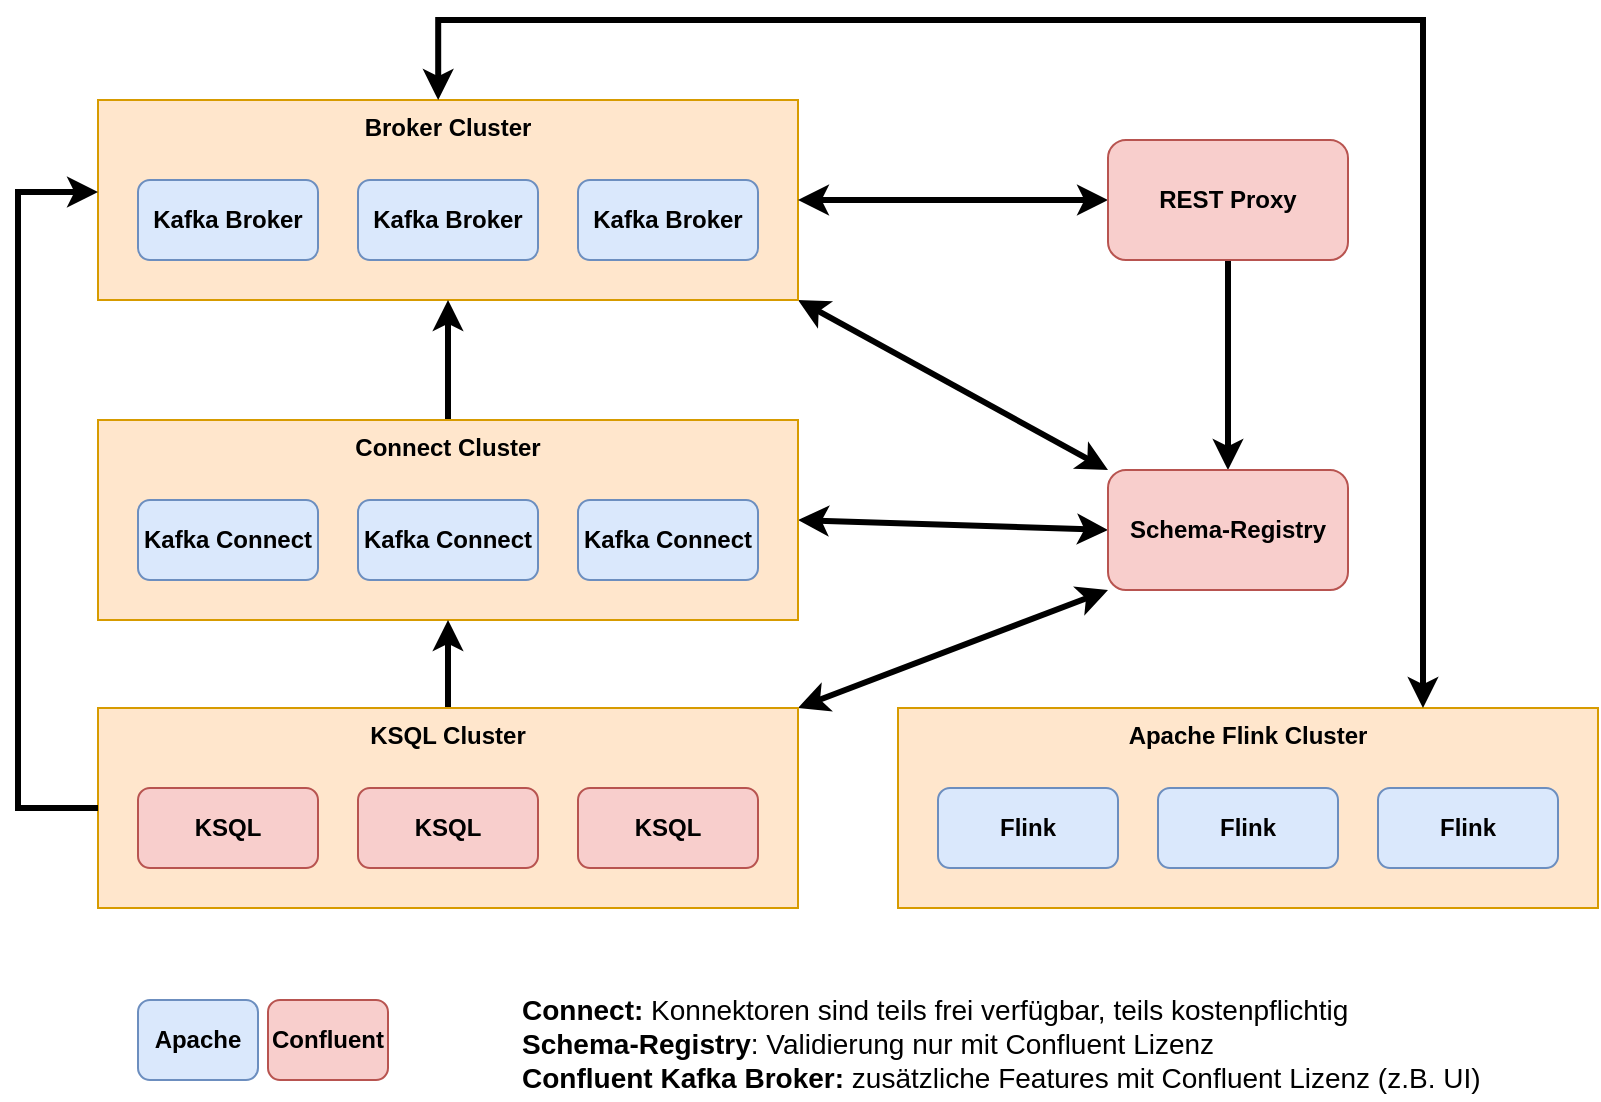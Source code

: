 <mxfile version="28.0.6" pages="4">
  <diagram name="Cluster" id="qV0rSQhnJ_8heJulqi_t">
    <mxGraphModel dx="2052" dy="1187" grid="1" gridSize="10" guides="1" tooltips="1" connect="1" arrows="1" fold="1" page="1" pageScale="1" pageWidth="1169" pageHeight="827" math="0" shadow="0">
      <root>
        <mxCell id="0" />
        <mxCell id="1" parent="0" />
        <mxCell id="0uoL8kIuwC0EhBP347Nr-29" style="rounded=0;orthogonalLoop=1;jettySize=auto;html=1;entryX=0;entryY=0;entryDx=0;entryDy=0;strokeWidth=3;exitX=1;exitY=1;exitDx=0;exitDy=0;startArrow=classic;startFill=1;" parent="1" source="0uoL8kIuwC0EhBP347Nr-1" target="0uoL8kIuwC0EhBP347Nr-20" edge="1">
          <mxGeometry relative="1" as="geometry" />
        </mxCell>
        <mxCell id="0uoL8kIuwC0EhBP347Nr-1" value="Broker Cluster" style="rounded=0;whiteSpace=wrap;html=1;align=center;verticalAlign=top;fontStyle=1;fillColor=#ffe6cc;strokeColor=#d79b00;" parent="1" vertex="1">
          <mxGeometry x="80" y="60" width="350" height="100" as="geometry" />
        </mxCell>
        <mxCell id="0uoL8kIuwC0EhBP347Nr-2" value="Kafka Broker" style="rounded=1;whiteSpace=wrap;html=1;fillColor=#dae8fc;strokeColor=#6c8ebf;fontStyle=1" parent="1" vertex="1">
          <mxGeometry x="100" y="100" width="90" height="40" as="geometry" />
        </mxCell>
        <mxCell id="0uoL8kIuwC0EhBP347Nr-3" value="Kafka Broker" style="rounded=1;whiteSpace=wrap;html=1;fillColor=#dae8fc;strokeColor=#6c8ebf;fontStyle=1" parent="1" vertex="1">
          <mxGeometry x="210" y="100" width="90" height="40" as="geometry" />
        </mxCell>
        <mxCell id="0uoL8kIuwC0EhBP347Nr-4" value="Kafka Broker" style="rounded=1;whiteSpace=wrap;html=1;fillColor=#dae8fc;strokeColor=#6c8ebf;fontStyle=1" parent="1" vertex="1">
          <mxGeometry x="320" y="100" width="90" height="40" as="geometry" />
        </mxCell>
        <mxCell id="0uoL8kIuwC0EhBP347Nr-28" style="edgeStyle=orthogonalEdgeStyle;rounded=0;orthogonalLoop=1;jettySize=auto;html=1;entryX=0.5;entryY=1;entryDx=0;entryDy=0;strokeWidth=3;" parent="1" source="0uoL8kIuwC0EhBP347Nr-5" target="0uoL8kIuwC0EhBP347Nr-1" edge="1">
          <mxGeometry relative="1" as="geometry" />
        </mxCell>
        <mxCell id="0uoL8kIuwC0EhBP347Nr-30" style="rounded=0;orthogonalLoop=1;jettySize=auto;html=1;entryX=0;entryY=0.5;entryDx=0;entryDy=0;strokeWidth=3;exitX=1;exitY=0.5;exitDx=0;exitDy=0;startArrow=classic;startFill=1;" parent="1" source="0uoL8kIuwC0EhBP347Nr-5" target="0uoL8kIuwC0EhBP347Nr-20" edge="1">
          <mxGeometry relative="1" as="geometry" />
        </mxCell>
        <mxCell id="0uoL8kIuwC0EhBP347Nr-5" value="Connect Cluster" style="rounded=0;whiteSpace=wrap;html=1;align=center;verticalAlign=top;fontStyle=1;fillColor=#ffe6cc;strokeColor=#d79b00;" parent="1" vertex="1">
          <mxGeometry x="80" y="220" width="350" height="100" as="geometry" />
        </mxCell>
        <mxCell id="0uoL8kIuwC0EhBP347Nr-6" value="Kafka Connect" style="rounded=1;whiteSpace=wrap;html=1;fillColor=#dae8fc;strokeColor=#6c8ebf;fontStyle=1" parent="1" vertex="1">
          <mxGeometry x="100" y="260" width="90" height="40" as="geometry" />
        </mxCell>
        <mxCell id="0uoL8kIuwC0EhBP347Nr-7" value="Kafka Connect" style="rounded=1;whiteSpace=wrap;html=1;fillColor=#dae8fc;strokeColor=#6c8ebf;fontStyle=1" parent="1" vertex="1">
          <mxGeometry x="210" y="260" width="90" height="40" as="geometry" />
        </mxCell>
        <mxCell id="0uoL8kIuwC0EhBP347Nr-8" value="Kafka Connect" style="rounded=1;whiteSpace=wrap;html=1;fillColor=#dae8fc;strokeColor=#6c8ebf;fontStyle=1" parent="1" vertex="1">
          <mxGeometry x="320" y="260" width="90" height="40" as="geometry" />
        </mxCell>
        <mxCell id="0uoL8kIuwC0EhBP347Nr-31" style="rounded=0;orthogonalLoop=1;jettySize=auto;html=1;entryX=0;entryY=1;entryDx=0;entryDy=0;strokeWidth=3;exitX=1;exitY=0;exitDx=0;exitDy=0;startArrow=classic;startFill=1;" parent="1" source="0uoL8kIuwC0EhBP347Nr-11" target="0uoL8kIuwC0EhBP347Nr-20" edge="1">
          <mxGeometry relative="1" as="geometry" />
        </mxCell>
        <mxCell id="0uoL8kIuwC0EhBP347Nr-32" style="edgeStyle=orthogonalEdgeStyle;rounded=0;orthogonalLoop=1;jettySize=auto;html=1;entryX=0.5;entryY=1;entryDx=0;entryDy=0;strokeWidth=3;" parent="1" source="0uoL8kIuwC0EhBP347Nr-11" target="0uoL8kIuwC0EhBP347Nr-5" edge="1">
          <mxGeometry relative="1" as="geometry" />
        </mxCell>
        <mxCell id="0uoL8kIuwC0EhBP347Nr-11" value="KSQL Cluster" style="rounded=0;whiteSpace=wrap;html=1;align=center;verticalAlign=top;fontStyle=1;fillColor=#ffe6cc;strokeColor=#d79b00;" parent="1" vertex="1">
          <mxGeometry x="80" y="364" width="350" height="100" as="geometry" />
        </mxCell>
        <mxCell id="0uoL8kIuwC0EhBP347Nr-12" value="KSQL" style="rounded=1;whiteSpace=wrap;html=1;fillColor=#f8cecc;strokeColor=#b85450;fontStyle=1" parent="1" vertex="1">
          <mxGeometry x="100" y="404" width="90" height="40" as="geometry" />
        </mxCell>
        <mxCell id="0uoL8kIuwC0EhBP347Nr-13" value="KSQL" style="rounded=1;whiteSpace=wrap;html=1;fillColor=#f8cecc;strokeColor=#b85450;fontStyle=1" parent="1" vertex="1">
          <mxGeometry x="210" y="404" width="90" height="40" as="geometry" />
        </mxCell>
        <mxCell id="0uoL8kIuwC0EhBP347Nr-14" value="KSQL" style="rounded=1;whiteSpace=wrap;html=1;fillColor=#f8cecc;strokeColor=#b85450;fontStyle=1" parent="1" vertex="1">
          <mxGeometry x="320" y="404" width="90" height="40" as="geometry" />
        </mxCell>
        <mxCell id="0uoL8kIuwC0EhBP347Nr-33" style="edgeStyle=orthogonalEdgeStyle;rounded=0;orthogonalLoop=1;jettySize=auto;html=1;entryX=0.5;entryY=0;entryDx=0;entryDy=0;strokeWidth=3;" parent="1" source="0uoL8kIuwC0EhBP347Nr-15" target="0uoL8kIuwC0EhBP347Nr-20" edge="1">
          <mxGeometry relative="1" as="geometry" />
        </mxCell>
        <mxCell id="0uoL8kIuwC0EhBP347Nr-34" style="rounded=0;orthogonalLoop=1;jettySize=auto;html=1;strokeWidth=3;startArrow=classic;startFill=1;" parent="1" source="0uoL8kIuwC0EhBP347Nr-15" target="0uoL8kIuwC0EhBP347Nr-1" edge="1">
          <mxGeometry relative="1" as="geometry" />
        </mxCell>
        <mxCell id="0uoL8kIuwC0EhBP347Nr-15" value="REST Proxy" style="rounded=1;whiteSpace=wrap;html=1;fillColor=#f8cecc;strokeColor=#b85450;fontStyle=1" parent="1" vertex="1">
          <mxGeometry x="585" y="80" width="120" height="60" as="geometry" />
        </mxCell>
        <mxCell id="0uoL8kIuwC0EhBP347Nr-16" value="Apache Flink Cluster" style="rounded=0;whiteSpace=wrap;html=1;align=center;verticalAlign=top;fontStyle=1;fillColor=#ffe6cc;strokeColor=#d79b00;" parent="1" vertex="1">
          <mxGeometry x="480" y="364" width="350" height="100" as="geometry" />
        </mxCell>
        <mxCell id="0uoL8kIuwC0EhBP347Nr-17" value="Flink" style="rounded=1;whiteSpace=wrap;html=1;fillColor=#dae8fc;strokeColor=#6c8ebf;fontStyle=1" parent="1" vertex="1">
          <mxGeometry x="500" y="404" width="90" height="40" as="geometry" />
        </mxCell>
        <mxCell id="0uoL8kIuwC0EhBP347Nr-18" value="Flink" style="rounded=1;whiteSpace=wrap;html=1;fillColor=#dae8fc;strokeColor=#6c8ebf;fontStyle=1" parent="1" vertex="1">
          <mxGeometry x="610" y="404" width="90" height="40" as="geometry" />
        </mxCell>
        <mxCell id="0uoL8kIuwC0EhBP347Nr-19" value="Flink" style="rounded=1;whiteSpace=wrap;html=1;fillColor=#dae8fc;strokeColor=#6c8ebf;fontStyle=1" parent="1" vertex="1">
          <mxGeometry x="720" y="404" width="90" height="40" as="geometry" />
        </mxCell>
        <mxCell id="0uoL8kIuwC0EhBP347Nr-20" value="Schema-Registry" style="rounded=1;whiteSpace=wrap;html=1;fillColor=#f8cecc;strokeColor=#b85450;fontStyle=1" parent="1" vertex="1">
          <mxGeometry x="585" y="245" width="120" height="60" as="geometry" />
        </mxCell>
        <mxCell id="0uoL8kIuwC0EhBP347Nr-27" style="edgeStyle=orthogonalEdgeStyle;rounded=0;orthogonalLoop=1;jettySize=auto;html=1;entryX=0;entryY=0.46;entryDx=0;entryDy=0;entryPerimeter=0;exitX=0;exitY=0.5;exitDx=0;exitDy=0;strokeWidth=3;" parent="1" source="0uoL8kIuwC0EhBP347Nr-11" target="0uoL8kIuwC0EhBP347Nr-1" edge="1">
          <mxGeometry relative="1" as="geometry">
            <Array as="points">
              <mxPoint x="40" y="414" />
              <mxPoint x="40" y="106" />
            </Array>
          </mxGeometry>
        </mxCell>
        <mxCell id="0uoL8kIuwC0EhBP347Nr-35" style="edgeStyle=orthogonalEdgeStyle;rounded=0;orthogonalLoop=1;jettySize=auto;html=1;entryX=0.486;entryY=0;entryDx=0;entryDy=0;entryPerimeter=0;exitX=0.75;exitY=0;exitDx=0;exitDy=0;strokeWidth=3;startArrow=classic;startFill=1;" parent="1" source="0uoL8kIuwC0EhBP347Nr-16" target="0uoL8kIuwC0EhBP347Nr-1" edge="1">
          <mxGeometry relative="1" as="geometry">
            <Array as="points">
              <mxPoint x="743" y="20" />
              <mxPoint x="250" y="20" />
            </Array>
          </mxGeometry>
        </mxCell>
        <mxCell id="0uoL8kIuwC0EhBP347Nr-36" value="&lt;div&gt;Apache&lt;/div&gt;" style="rounded=1;whiteSpace=wrap;html=1;fillColor=#dae8fc;strokeColor=#6c8ebf;fontStyle=1" parent="1" vertex="1">
          <mxGeometry x="100" y="510" width="60" height="40" as="geometry" />
        </mxCell>
        <mxCell id="0uoL8kIuwC0EhBP347Nr-38" value="&lt;div&gt;Confluent&lt;/div&gt;" style="rounded=1;whiteSpace=wrap;html=1;fillColor=#f8cecc;strokeColor=#b85450;fontStyle=1" parent="1" vertex="1">
          <mxGeometry x="165" y="510" width="60" height="40" as="geometry" />
        </mxCell>
        <mxCell id="0uoL8kIuwC0EhBP347Nr-39" value="&lt;b&gt;Connect:&lt;/b&gt; Konnektoren sind teils frei verfügbar, teils kostenpflichtig&lt;div&gt;&lt;b&gt;Schema-Registry&lt;/b&gt;: Validierung nur mit Confluent Lizenz&lt;/div&gt;&lt;div&gt;&lt;b&gt;Confluent Kafka Broker:&lt;/b&gt;&amp;nbsp;zusätzliche Features mit Confluent Lizenz (z.B. UI)&lt;/div&gt;" style="text;html=1;align=left;verticalAlign=top;whiteSpace=wrap;rounded=0;fontSize=14;" parent="1" vertex="1">
          <mxGeometry x="290" y="500" width="530" height="60" as="geometry" />
        </mxCell>
      </root>
    </mxGraphModel>
  </diagram>
  <diagram id="vMHg94m_NlG8LrtrTpJ0" name="Connect - Simple">
    <mxGraphModel dx="2052" dy="1187" grid="1" gridSize="10" guides="1" tooltips="1" connect="1" arrows="1" fold="1" page="1" pageScale="1" pageWidth="1169" pageHeight="827" math="0" shadow="0">
      <root>
        <mxCell id="0" />
        <mxCell id="1" parent="0" />
        <mxCell id="spz8vGLC83ENv6rhkbEH-1" value="Postgres" style="shape=cylinder3;whiteSpace=wrap;html=1;boundedLbl=1;backgroundOutline=1;size=15;fillColor=#dae8fc;strokeColor=#6c8ebf;fontStyle=1;fontSize=14;" vertex="1" parent="1">
          <mxGeometry x="200" y="249" width="100" height="70" as="geometry" />
        </mxCell>
        <mxCell id="spz8vGLC83ENv6rhkbEH-2" value="Connect" style="rounded=0;whiteSpace=wrap;html=1;verticalAlign=top;fontStyle=1;fontSize=14;fillColor=#ffe6cc;strokeColor=#d79b00;" vertex="1" parent="1">
          <mxGeometry x="370" y="210" width="140" height="260" as="geometry" />
        </mxCell>
        <mxCell id="spz8vGLC83ENv6rhkbEH-3" value="JDBC Connector&lt;div&gt;&amp;lt;Source&amp;gt;&lt;/div&gt;" style="rounded=1;whiteSpace=wrap;html=1;fontStyle=1;fontSize=14;fillColor=#dae8fc;strokeColor=#6c8ebf;" vertex="1" parent="1">
          <mxGeometry x="380" y="254" width="120" height="60" as="geometry" />
        </mxCell>
        <mxCell id="spz8vGLC83ENv6rhkbEH-4" value="Broker" style="rounded=0;whiteSpace=wrap;html=1;verticalAlign=top;fontStyle=1;fontSize=14;fillColor=#ffe6cc;strokeColor=#d79b00;" vertex="1" parent="1">
          <mxGeometry x="575" y="210" width="140" height="130" as="geometry" />
        </mxCell>
        <mxCell id="spz8vGLC83ENv6rhkbEH-5" style="edgeStyle=orthogonalEdgeStyle;rounded=0;orthogonalLoop=1;jettySize=auto;html=1;entryX=1;entryY=0.5;entryDx=0;entryDy=0;exitX=0.5;exitY=0;exitDx=0;exitDy=0;exitPerimeter=0;strokeWidth=3;" edge="1" parent="1" source="spz8vGLC83ENv6rhkbEH-6" target="spz8vGLC83ENv6rhkbEH-10">
          <mxGeometry relative="1" as="geometry">
            <Array as="points">
              <mxPoint x="760" y="284" />
              <mxPoint x="760" y="410" />
            </Array>
          </mxGeometry>
        </mxCell>
        <mxCell id="spz8vGLC83ENv6rhkbEH-6" value="" style="shape=cylinder3;whiteSpace=wrap;html=1;boundedLbl=1;backgroundOutline=1;size=15;rotation=90;fillColor=#dae8fc;strokeColor=#6c8ebf;" vertex="1" parent="1">
          <mxGeometry x="630" y="229" width="30" height="110" as="geometry" />
        </mxCell>
        <mxCell id="spz8vGLC83ENv6rhkbEH-7" value="Topic" style="text;html=1;align=center;verticalAlign=middle;whiteSpace=wrap;rounded=0;fontStyle=1;fillColor=none;strokeColor=none;strokeWidth=0;fontSize=14;" vertex="1" parent="1">
          <mxGeometry x="605" y="269" width="60" height="30" as="geometry" />
        </mxCell>
        <mxCell id="spz8vGLC83ENv6rhkbEH-8" style="edgeStyle=orthogonalEdgeStyle;rounded=0;orthogonalLoop=1;jettySize=auto;html=1;entryX=1;entryY=0.5;entryDx=0;entryDy=0;entryPerimeter=0;strokeWidth=3;startArrow=classic;startFill=1;endArrow=none;endFill=0;" edge="1" parent="1" source="spz8vGLC83ENv6rhkbEH-3" target="spz8vGLC83ENv6rhkbEH-1">
          <mxGeometry relative="1" as="geometry" />
        </mxCell>
        <mxCell id="spz8vGLC83ENv6rhkbEH-9" style="edgeStyle=orthogonalEdgeStyle;rounded=0;orthogonalLoop=1;jettySize=auto;html=1;strokeWidth=3;" edge="1" parent="1" source="spz8vGLC83ENv6rhkbEH-3" target="spz8vGLC83ENv6rhkbEH-6">
          <mxGeometry relative="1" as="geometry" />
        </mxCell>
        <mxCell id="spz8vGLC83ENv6rhkbEH-10" value="SFTP Connector&lt;div&gt;&amp;lt;Sink&amp;gt;&lt;/div&gt;" style="rounded=1;whiteSpace=wrap;html=1;fontStyle=1;fontSize=14;fillColor=#dae8fc;strokeColor=#6c8ebf;" vertex="1" parent="1">
          <mxGeometry x="380" y="380" width="120" height="60" as="geometry" />
        </mxCell>
        <mxCell id="spz8vGLC83ENv6rhkbEH-11" value="TABLE:&amp;nbsp;&lt;div&gt;PRODUKT&lt;/div&gt;" style="text;html=1;align=center;verticalAlign=middle;whiteSpace=wrap;rounded=0;" vertex="1" parent="1">
          <mxGeometry x="210" y="210" width="90" height="30" as="geometry" />
        </mxCell>
        <mxCell id="spz8vGLC83ENv6rhkbEH-13" style="edgeStyle=orthogonalEdgeStyle;rounded=0;orthogonalLoop=1;jettySize=auto;html=1;strokeWidth=3;" edge="1" parent="1" source="spz8vGLC83ENv6rhkbEH-10" target="spz8vGLC83ENv6rhkbEH-14">
          <mxGeometry relative="1" as="geometry" />
        </mxCell>
        <mxCell id="spz8vGLC83ENv6rhkbEH-14" value="SFTP Server" style="image;html=1;image=img/lib/clip_art/general/Empty_Folder_128x128.png;fontSize=14;fontStyle=1" vertex="1" parent="1">
          <mxGeometry x="200" y="370" width="80" height="80" as="geometry" />
        </mxCell>
      </root>
    </mxGraphModel>
  </diagram>
  <diagram id="BPZIwcCfEt6FMWSMQkdh" name="REST Proxy">
    <mxGraphModel dx="2052" dy="1187" grid="1" gridSize="10" guides="1" tooltips="1" connect="1" arrows="1" fold="1" page="1" pageScale="1" pageWidth="1169" pageHeight="827" math="0" shadow="0">
      <root>
        <mxCell id="0" />
        <mxCell id="1" parent="0" />
        <mxCell id="IOBn1wqfnOfQ4wAcNw7J-5" value="KSQL" style="rounded=0;whiteSpace=wrap;html=1;verticalAlign=top;fontStyle=1;fontSize=14;fillColor=#ffe6cc;strokeColor=#d79b00;" vertex="1" parent="1">
          <mxGeometry x="660" y="200" width="150" height="300" as="geometry" />
        </mxCell>
        <mxCell id="q8gB6DCJgjJZ4KvOPNig-1" value="REST Proxy" style="rounded=1;whiteSpace=wrap;html=1;fillColor=#f8cecc;strokeColor=#b85450;fontStyle=1" vertex="1" parent="1">
          <mxGeometry x="200" y="244" width="120" height="60" as="geometry" />
        </mxCell>
        <mxCell id="ssU6L_v4j1TfH94Ucoy6-1" value="Broker" style="rounded=0;whiteSpace=wrap;html=1;verticalAlign=top;fontStyle=1;fontSize=14;fillColor=#ffe6cc;strokeColor=#d79b00;" vertex="1" parent="1">
          <mxGeometry x="385" y="200" width="225" height="300" as="geometry" />
        </mxCell>
        <mxCell id="IOBn1wqfnOfQ4wAcNw7J-3" style="edgeStyle=orthogonalEdgeStyle;rounded=0;orthogonalLoop=1;jettySize=auto;html=1;entryX=0;entryY=0.5;entryDx=0;entryDy=0;strokeWidth=3;" edge="1" parent="1" source="ssU6L_v4j1TfH94Ucoy6-2" target="IOBn1wqfnOfQ4wAcNw7J-1">
          <mxGeometry relative="1" as="geometry" />
        </mxCell>
        <mxCell id="ssU6L_v4j1TfH94Ucoy6-2" value="" style="shape=cylinder3;whiteSpace=wrap;html=1;boundedLbl=1;backgroundOutline=1;size=15;rotation=90;fillColor=#dae8fc;strokeColor=#6c8ebf;" vertex="1" parent="1">
          <mxGeometry x="484.5" y="174.5" width="30" height="199" as="geometry" />
        </mxCell>
        <mxCell id="ssU6L_v4j1TfH94Ucoy6-3" value="mypostgres.inbound.produkt" style="text;html=1;align=center;verticalAlign=middle;whiteSpace=wrap;rounded=0;fontStyle=1;fillColor=none;strokeColor=none;strokeWidth=0;fontSize=14;" vertex="1" parent="1">
          <mxGeometry x="429.5" y="290" width="140" height="30" as="geometry" />
        </mxCell>
        <mxCell id="ssU6L_v4j1TfH94Ucoy6-4" style="edgeStyle=orthogonalEdgeStyle;rounded=0;orthogonalLoop=1;jettySize=auto;html=1;entryX=0.5;entryY=1;entryDx=0;entryDy=0;entryPerimeter=0;strokeWidth=3;" edge="1" parent="1" source="q8gB6DCJgjJZ4KvOPNig-1" target="ssU6L_v4j1TfH94Ucoy6-2">
          <mxGeometry relative="1" as="geometry" />
        </mxCell>
        <mxCell id="ssU6L_v4j1TfH94Ucoy6-6" style="edgeStyle=orthogonalEdgeStyle;rounded=0;orthogonalLoop=1;jettySize=auto;html=1;strokeWidth=3;" edge="1" parent="1" source="ssU6L_v4j1TfH94Ucoy6-5" target="q8gB6DCJgjJZ4KvOPNig-1">
          <mxGeometry relative="1" as="geometry" />
        </mxCell>
        <mxCell id="ssU6L_v4j1TfH94Ucoy6-5" value="" style="points=[[0.35,0,0],[0.98,0.51,0],[1,0.71,0],[0.67,1,0],[0,0.795,0],[0,0.65,0]];verticalLabelPosition=bottom;sketch=0;html=1;verticalAlign=top;aspect=fixed;align=center;pointerEvents=1;shape=mxgraph.cisco19.user;fillColor=#005073;strokeColor=none;" vertex="1" parent="1">
          <mxGeometry x="70" y="249" width="50" height="50" as="geometry" />
        </mxCell>
        <mxCell id="IOBn1wqfnOfQ4wAcNw7J-6" style="edgeStyle=orthogonalEdgeStyle;rounded=0;orthogonalLoop=1;jettySize=auto;html=1;entryX=0.5;entryY=0;entryDx=0;entryDy=0;strokeWidth=3;" edge="1" parent="1" source="IOBn1wqfnOfQ4wAcNw7J-1" target="IOBn1wqfnOfQ4wAcNw7J-4">
          <mxGeometry relative="1" as="geometry" />
        </mxCell>
        <mxCell id="IOBn1wqfnOfQ4wAcNw7J-1" value="Stream" style="rounded=1;whiteSpace=wrap;html=1;fillColor=#dae8fc;strokeColor=#6c8ebf;" vertex="1" parent="1">
          <mxGeometry x="670" y="259" width="120" height="30" as="geometry" />
        </mxCell>
        <mxCell id="IOBn1wqfnOfQ4wAcNw7J-4" value="TABLE" style="rounded=1;whiteSpace=wrap;html=1;fillColor=#dae8fc;strokeColor=#6c8ebf;" vertex="1" parent="1">
          <mxGeometry x="670" y="350" width="120" height="30" as="geometry" />
        </mxCell>
        <mxCell id="IOBn1wqfnOfQ4wAcNw7J-7" value="" style="shape=cylinder3;whiteSpace=wrap;html=1;boundedLbl=1;backgroundOutline=1;size=15;rotation=90;fillColor=#dae8fc;strokeColor=#6c8ebf;" vertex="1" parent="1">
          <mxGeometry x="482.5" y="340" width="30" height="199" as="geometry" />
        </mxCell>
        <mxCell id="IOBn1wqfnOfQ4wAcNw7J-8" value="vorrat_by_marke" style="text;html=1;align=center;verticalAlign=middle;whiteSpace=wrap;rounded=0;fontStyle=1;fillColor=none;strokeColor=none;strokeWidth=0;fontSize=14;" vertex="1" parent="1">
          <mxGeometry x="427.5" y="455.5" width="140" height="30" as="geometry" />
        </mxCell>
        <mxCell id="IOBn1wqfnOfQ4wAcNw7J-9" style="edgeStyle=orthogonalEdgeStyle;rounded=0;orthogonalLoop=1;jettySize=auto;html=1;entryX=0.5;entryY=0;entryDx=0;entryDy=0;entryPerimeter=0;exitX=0.5;exitY=1;exitDx=0;exitDy=0;strokeWidth=3;" edge="1" parent="1" source="IOBn1wqfnOfQ4wAcNw7J-4" target="IOBn1wqfnOfQ4wAcNw7J-7">
          <mxGeometry relative="1" as="geometry" />
        </mxCell>
        <mxCell id="d0X1GBUGjhex9vyv9sTn-1" value="Postgres" style="shape=cylinder3;whiteSpace=wrap;html=1;boundedLbl=1;backgroundOutline=1;size=15;fillColor=#dae8fc;strokeColor=#6c8ebf;fontStyle=1;fontSize=14;" vertex="1" parent="1">
          <mxGeometry x="30" y="404.5" width="100" height="70" as="geometry" />
        </mxCell>
        <mxCell id="d0X1GBUGjhex9vyv9sTn-2" value="TABLE:&amp;nbsp;&lt;div&gt;vorrat_by_marke&lt;/div&gt;" style="text;html=1;align=center;verticalAlign=middle;whiteSpace=wrap;rounded=0;" vertex="1" parent="1">
          <mxGeometry x="40" y="485.5" width="90" height="30" as="geometry" />
        </mxCell>
        <mxCell id="GDNGkAT7drAY4PSJdALR-1" value="Connect" style="rounded=0;whiteSpace=wrap;html=1;verticalAlign=top;fontStyle=1;fontSize=14;fillColor=#ffe6cc;strokeColor=#d79b00;" vertex="1" parent="1">
          <mxGeometry x="180" y="369.5" width="140" height="140" as="geometry" />
        </mxCell>
        <mxCell id="GDNGkAT7drAY4PSJdALR-4" style="edgeStyle=orthogonalEdgeStyle;rounded=0;orthogonalLoop=1;jettySize=auto;html=1;strokeWidth=3;" edge="1" parent="1" source="GDNGkAT7drAY4PSJdALR-2" target="d0X1GBUGjhex9vyv9sTn-1">
          <mxGeometry relative="1" as="geometry" />
        </mxCell>
        <mxCell id="GDNGkAT7drAY4PSJdALR-2" value="JDBC Connector&lt;div&gt;&amp;lt;SINK&amp;gt;&lt;/div&gt;" style="rounded=1;whiteSpace=wrap;html=1;fontStyle=1;fontSize=14;fillColor=#dae8fc;strokeColor=#6c8ebf;" vertex="1" parent="1">
          <mxGeometry x="190" y="409.5" width="120" height="60" as="geometry" />
        </mxCell>
        <mxCell id="GDNGkAT7drAY4PSJdALR-3" style="edgeStyle=orthogonalEdgeStyle;rounded=0;orthogonalLoop=1;jettySize=auto;html=1;entryX=1;entryY=0.5;entryDx=0;entryDy=0;strokeWidth=3;" edge="1" parent="1" source="IOBn1wqfnOfQ4wAcNw7J-7" target="GDNGkAT7drAY4PSJdALR-2">
          <mxGeometry relative="1" as="geometry" />
        </mxCell>
      </root>
    </mxGraphModel>
  </diagram>
  <diagram id="6h42Oq5WPaBcTOPkYN33" name="Connect - CDC">
    <mxGraphModel dx="2052" dy="1187" grid="1" gridSize="10" guides="1" tooltips="1" connect="1" arrows="1" fold="1" page="1" pageScale="1" pageWidth="1169" pageHeight="827" math="0" shadow="0">
      <root>
        <mxCell id="0" />
        <mxCell id="1" parent="0" />
        <mxCell id="GqdXdF4GGt1xoK5-EGDO-1" value="Postgres" style="shape=cylinder3;whiteSpace=wrap;html=1;boundedLbl=1;backgroundOutline=1;size=15;fillColor=#dae8fc;strokeColor=#6c8ebf;fontStyle=1;fontSize=14;" parent="1" vertex="1">
          <mxGeometry x="160" y="277.5" width="100" height="70" as="geometry" />
        </mxCell>
        <mxCell id="GqdXdF4GGt1xoK5-EGDO-2" value="Connect" style="rounded=0;whiteSpace=wrap;html=1;verticalAlign=top;fontStyle=1;fontSize=14;fillColor=#ffe6cc;strokeColor=#d79b00;" parent="1" vertex="1">
          <mxGeometry x="320" y="237.5" width="140" height="260" as="geometry" />
        </mxCell>
        <mxCell id="GqdXdF4GGt1xoK5-EGDO-3" value="CDC Connector&lt;div&gt;&amp;lt;Source&amp;gt;&lt;/div&gt;" style="rounded=1;whiteSpace=wrap;html=1;fontStyle=1;fontSize=14;fillColor=#dae8fc;strokeColor=#6c8ebf;" parent="1" vertex="1">
          <mxGeometry x="330" y="281.5" width="120" height="60" as="geometry" />
        </mxCell>
        <mxCell id="GqdXdF4GGt1xoK5-EGDO-4" value="Broker" style="rounded=0;whiteSpace=wrap;html=1;verticalAlign=top;fontStyle=1;fontSize=14;fillColor=#ffe6cc;strokeColor=#d79b00;" parent="1" vertex="1">
          <mxGeometry x="525" y="237.5" width="195" height="130" as="geometry" />
        </mxCell>
        <mxCell id="GqdXdF4GGt1xoK5-EGDO-5" style="edgeStyle=orthogonalEdgeStyle;rounded=0;orthogonalLoop=1;jettySize=auto;html=1;entryX=1;entryY=0.5;entryDx=0;entryDy=0;exitX=0.5;exitY=0;exitDx=0;exitDy=0;exitPerimeter=0;strokeWidth=3;" parent="1" source="GqdXdF4GGt1xoK5-EGDO-6" target="GqdXdF4GGt1xoK5-EGDO-10" edge="1">
          <mxGeometry relative="1" as="geometry">
            <Array as="points">
              <mxPoint x="760" y="311.5" />
              <mxPoint x="760" y="437.5" />
            </Array>
          </mxGeometry>
        </mxCell>
        <mxCell id="GqdXdF4GGt1xoK5-EGDO-6" value="" style="shape=cylinder3;whiteSpace=wrap;html=1;boundedLbl=1;backgroundOutline=1;size=15;rotation=90;fillColor=#dae8fc;strokeColor=#6c8ebf;" parent="1" vertex="1">
          <mxGeometry x="606.5" y="230" width="30" height="163" as="geometry" />
        </mxCell>
        <mxCell id="GqdXdF4GGt1xoK5-EGDO-7" value="Topic per Table" style="text;html=1;align=center;verticalAlign=middle;whiteSpace=wrap;rounded=0;fontStyle=1;fillColor=none;strokeColor=none;strokeWidth=0;fontSize=14;" parent="1" vertex="1">
          <mxGeometry x="555" y="296.5" width="105" height="30" as="geometry" />
        </mxCell>
        <mxCell id="GqdXdF4GGt1xoK5-EGDO-8" style="edgeStyle=orthogonalEdgeStyle;rounded=0;orthogonalLoop=1;jettySize=auto;html=1;entryX=1;entryY=0.5;entryDx=0;entryDy=0;entryPerimeter=0;strokeWidth=3;startArrow=classic;startFill=1;endArrow=none;endFill=0;" parent="1" source="GqdXdF4GGt1xoK5-EGDO-3" target="GqdXdF4GGt1xoK5-EGDO-1" edge="1">
          <mxGeometry relative="1" as="geometry" />
        </mxCell>
        <mxCell id="GqdXdF4GGt1xoK5-EGDO-9" style="edgeStyle=orthogonalEdgeStyle;rounded=0;orthogonalLoop=1;jettySize=auto;html=1;strokeWidth=3;" parent="1" source="GqdXdF4GGt1xoK5-EGDO-3" target="GqdXdF4GGt1xoK5-EGDO-6" edge="1">
          <mxGeometry relative="1" as="geometry" />
        </mxCell>
        <mxCell id="GqdXdF4GGt1xoK5-EGDO-10" value="CDC Connector&lt;div&gt;&amp;lt;Sink&amp;gt;&lt;/div&gt;" style="rounded=1;whiteSpace=wrap;html=1;fontStyle=1;fontSize=14;fillColor=#dae8fc;strokeColor=#6c8ebf;" parent="1" vertex="1">
          <mxGeometry x="330" y="407.5" width="120" height="60" as="geometry" />
        </mxCell>
        <mxCell id="GqdXdF4GGt1xoK5-EGDO-13" style="edgeStyle=orthogonalEdgeStyle;rounded=0;orthogonalLoop=1;jettySize=auto;html=1;entryX=0.5;entryY=1;entryDx=0;entryDy=0;entryPerimeter=0;strokeWidth=3;" parent="1" source="GqdXdF4GGt1xoK5-EGDO-10" target="GqdXdF4GGt1xoK5-EGDO-1" edge="1">
          <mxGeometry relative="1" as="geometry" />
        </mxCell>
      </root>
    </mxGraphModel>
  </diagram>
</mxfile>
